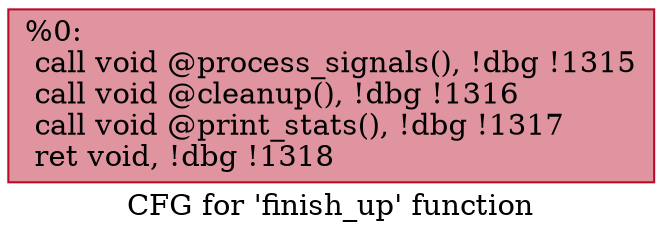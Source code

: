 digraph "CFG for 'finish_up' function" {
	label="CFG for 'finish_up' function";

	Node0xf402b0 [shape=record,color="#b70d28ff", style=filled, fillcolor="#b70d2870",label="{%0:\l  call void @process_signals(), !dbg !1315\l  call void @cleanup(), !dbg !1316\l  call void @print_stats(), !dbg !1317\l  ret void, !dbg !1318\l}"];
}
